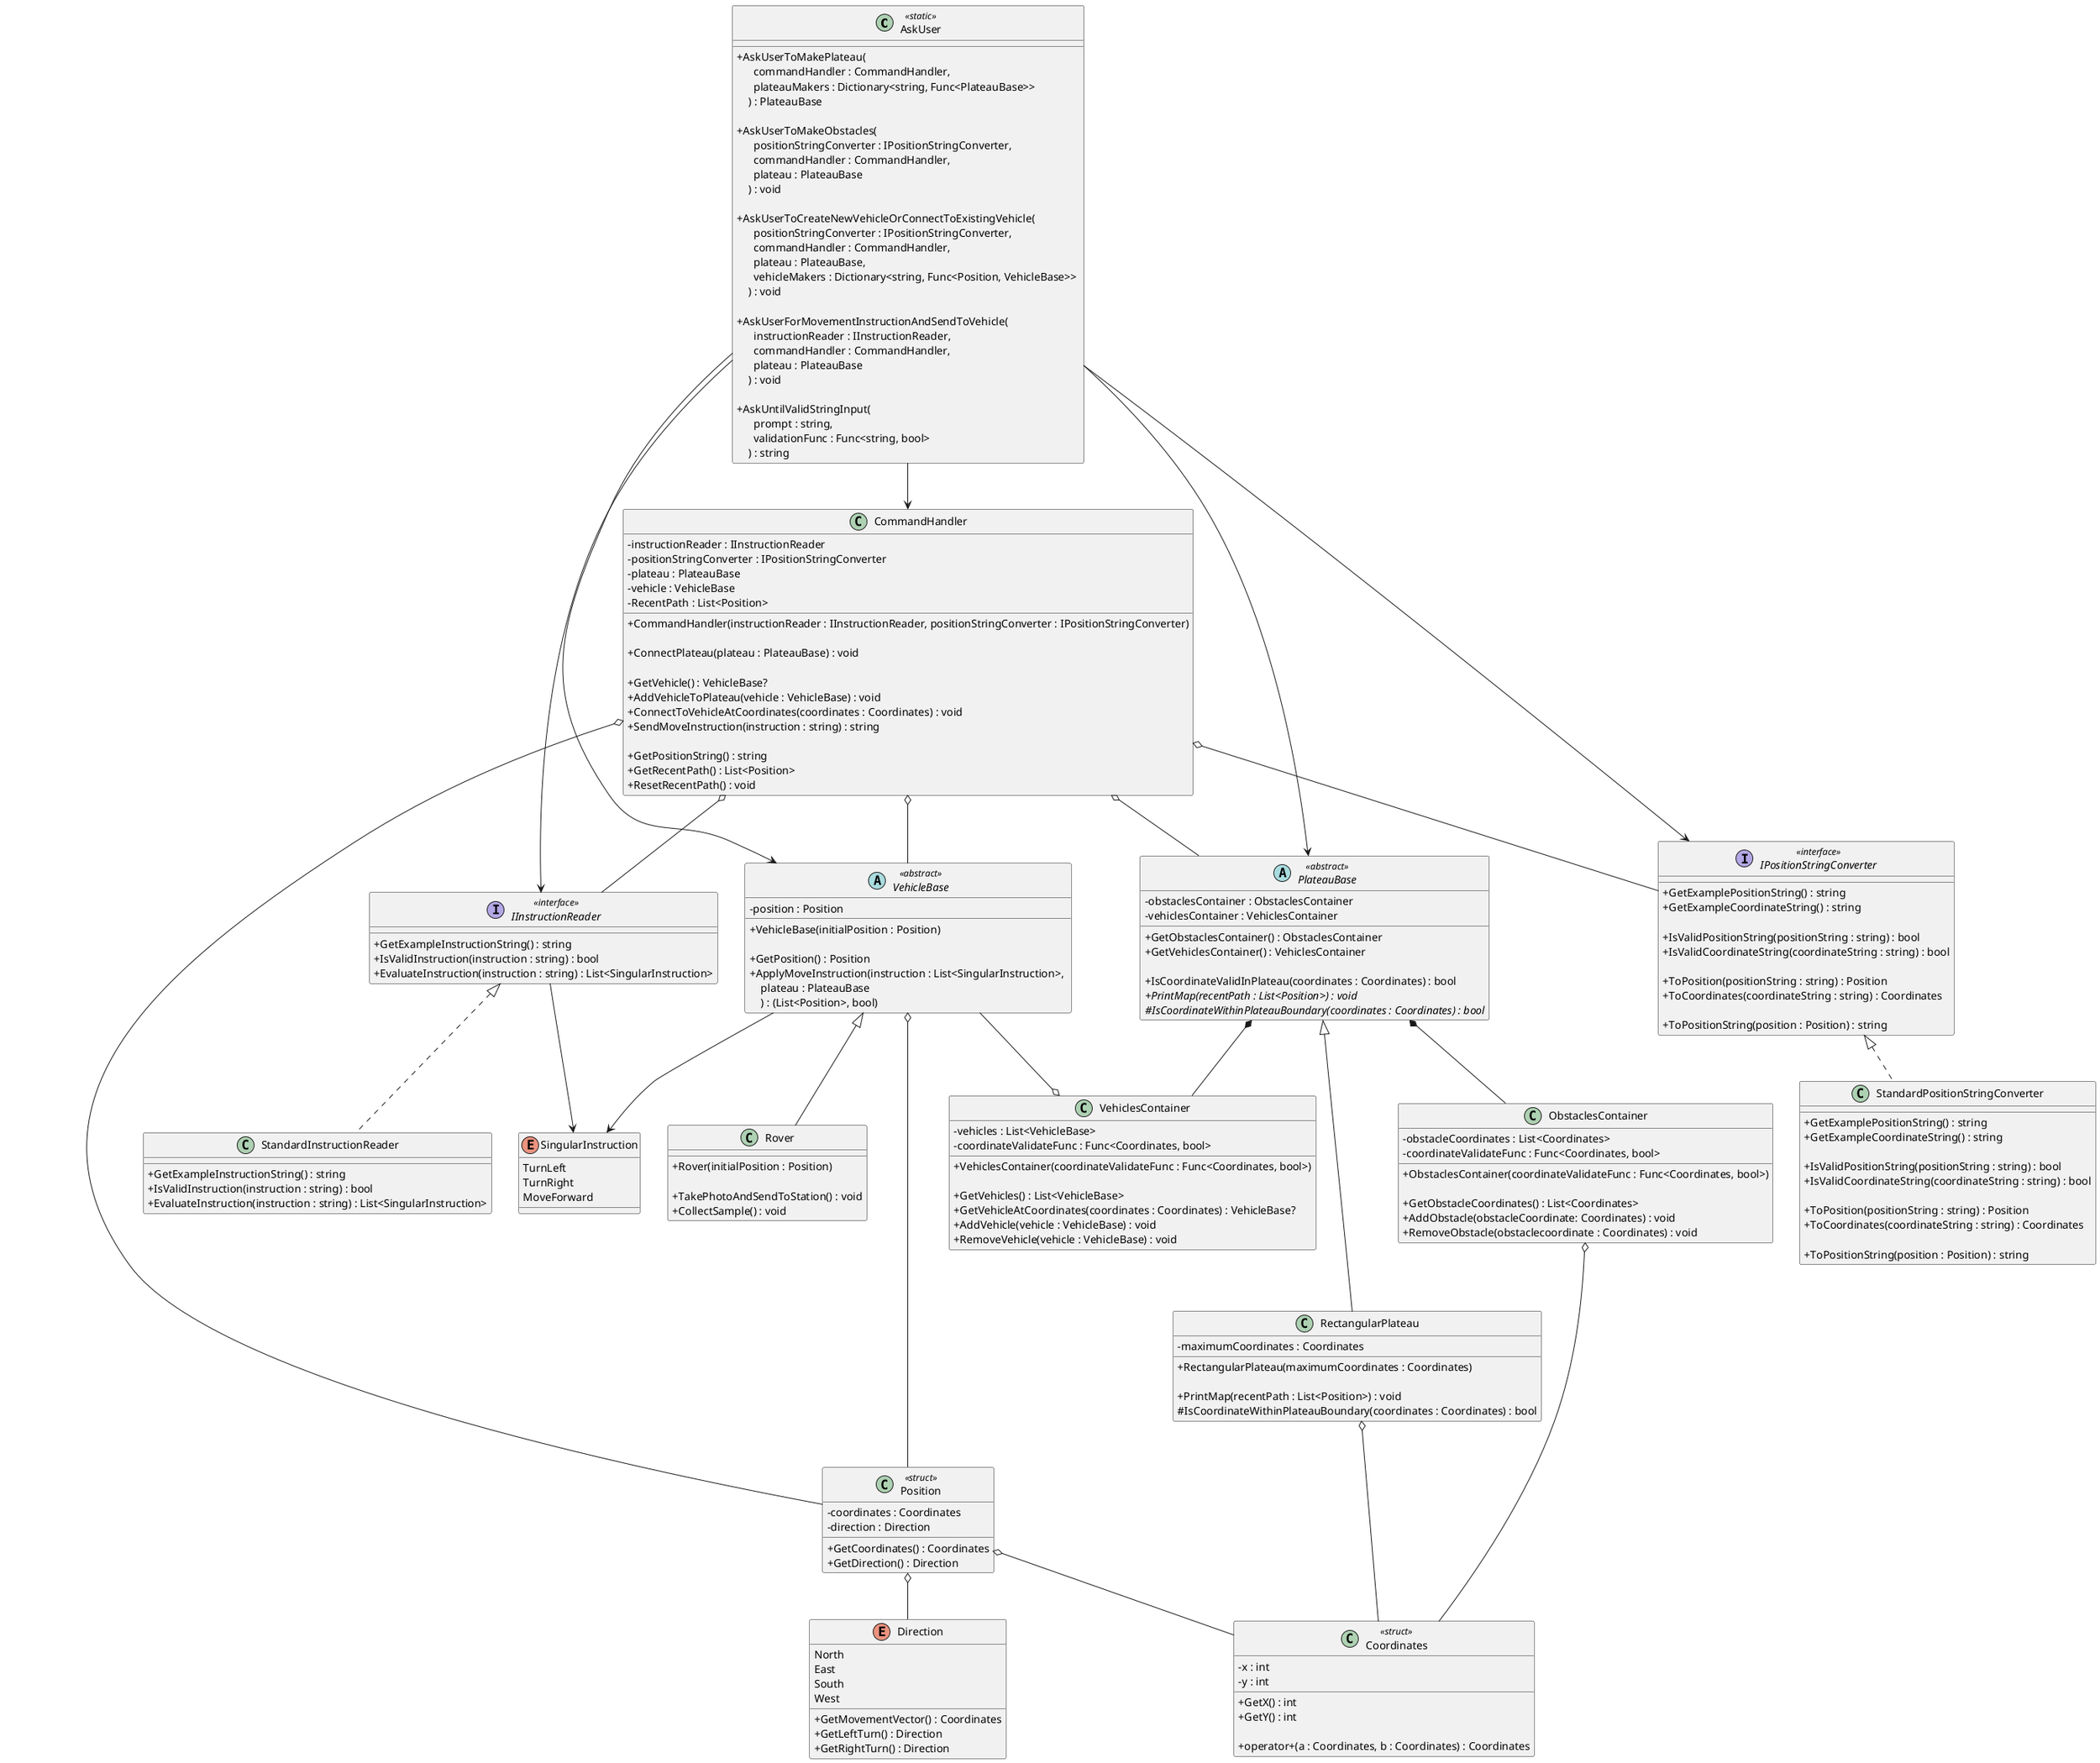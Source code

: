 @startuml "Mars Rover Challenge"
skinparam classAttributeIconSize 0

class AskUser <<static>>
{
  + AskUserToMakePlateau(\n\
      commandHandler : CommandHandler, \n\
      plateauMakers : Dictionary<string, Func<PlateauBase>> \n\
    ) : PlateauBase
  
  + AskUserToMakeObstacles(\n\
      positionStringConverter : IPositionStringConverter, \n\
      commandHandler : CommandHandler, \n\
      plateau : PlateauBase \n\
    ) : void
  
  + AskUserToCreateNewVehicleOrConnectToExistingVehicle( \n\
      positionStringConverter : IPositionStringConverter, \n\
      commandHandler : CommandHandler, \n\
      plateau : PlateauBase, \n\
      vehicleMakers : Dictionary<string, Func<Position, VehicleBase>> \n\
    ) : void

  + AskUserForMovementInstructionAndSendToVehicle( \n\
      instructionReader : IInstructionReader, \n\
      commandHandler : CommandHandler, \n\
      plateau : PlateauBase \n\
    ) : void
  
  + AskUntilValidStringInput(\n\
      prompt : string, \n\
      validationFunc : Func<string, bool> \n\
    ) : string
}

class CommandHandler
{
  - instructionReader : IInstructionReader
  - positionStringConverter : IPositionStringConverter
  - plateau : PlateauBase
  - vehicle : VehicleBase
  - RecentPath : List<Position>

  + CommandHandler(instructionReader : IInstructionReader, positionStringConverter : IPositionStringConverter)
  
  + ConnectPlateau(plateau : PlateauBase) : void

  + GetVehicle() : VehicleBase?
  + AddVehicleToPlateau(vehicle : VehicleBase) : void
  + ConnectToVehicleAtCoordinates(coordinates : Coordinates) : void
  + SendMoveInstruction(instruction : string) : string

  + GetPositionString() : string
  + GetRecentPath() : List<Position>
  + ResetRecentPath() : void
}

interface IInstructionReader <<interface>>
{
  + GetExampleInstructionString() : string
  + IsValidInstruction(instruction : string) : bool
  + EvaluateInstruction(instruction : string) : List<SingularInstruction>
}

enum SingularInstruction
{
  TurnLeft
  TurnRight
  MoveForward
}

class StandardInstructionReader
{
  + GetExampleInstructionString() : string
  + IsValidInstruction(instruction : string) : bool
  + EvaluateInstruction(instruction : string) : List<SingularInstruction>
}

class ObstaclesContainer
{
  - obstacleCoordinates : List<Coordinates>
  - coordinateValidateFunc : Func<Coordinates, bool>

  + ObstaclesContainer(coordinateValidateFunc : Func<Coordinates, bool>)

  + GetObstacleCoordinates() : List<Coordinates>
  + AddObstacle(obstacleCoordinate: Coordinates) : void
  + RemoveObstacle(obstaclecoordinate : Coordinates) : void
}

abstract PlateauBase <<abstract>>
{
  - obstaclesContainer : ObstaclesContainer
  - vehiclesContainer : VehiclesContainer

  + GetObstaclesContainer() : ObstaclesContainer
  + GetVehiclesContainer() : VehiclesContainer

  + IsCoordinateValidInPlateau(coordinates : Coordinates) : bool
  {abstract} + PrintMap(recentPath : List<Position>) : void
  {abstract} # IsCoordinateWithinPlateauBoundary(coordinates : Coordinates) : bool
}

class RectangularPlateau
{
  - maximumCoordinates : Coordinates

  + RectangularPlateau(maximumCoordinates : Coordinates)

  + PrintMap(recentPath : List<Position>) : void
  # IsCoordinateWithinPlateauBoundary(coordinates : Coordinates) : bool
}

class VehiclesContainer
{
  - vehicles : List<VehicleBase>
  - coordinateValidateFunc : Func<Coordinates, bool>

  + VehiclesContainer(coordinateValidateFunc : Func<Coordinates, bool>)

  + GetVehicles() : List<VehicleBase>
  + GetVehicleAtCoordinates(coordinates : Coordinates) : VehicleBase?
  + AddVehicle(vehicle : VehicleBase) : void
  + RemoveVehicle(vehicle : VehicleBase) : void
}

class Coordinates <<struct>>
{
  - x : int
  - y : int

  + GetX() : int
  + GetY() : int

  + operator+(a : Coordinates, b : Coordinates) : Coordinates
}

enum Direction
{
  North
  East
  South
  West

  + GetMovementVector() : Coordinates
  + GetLeftTurn() : Direction
  + GetRightTurn() : Direction
}

interface IPositionStringConverter <<interface>>
{
  + GetExamplePositionString() : string
  + GetExampleCoordinateString() : string

  + IsValidPositionString(positionString : string) : bool
  + IsValidCoordinateString(coordinateString : string) : bool

  + ToPosition(positionString : string) : Position
  + ToCoordinates(coordinateString : string) : Coordinates

  + ToPositionString(position : Position) : string
}

class Position <<struct>>
{
  - coordinates : Coordinates
  - direction : Direction

  + GetCoordinates() : Coordinates
  + GetDirection() : Direction
}

class StandardPositionStringConverter
{
  + GetExamplePositionString() : string
  + GetExampleCoordinateString() : string

  + IsValidPositionString(positionString : string) : bool
  + IsValidCoordinateString(coordinateString : string) : bool

  + ToPosition(positionString : string) : Position
  + ToCoordinates(coordinateString : string) : Coordinates

  + ToPositionString(position : Position) : string
}

class Rover
{
  + Rover(initialPosition : Position)

  + TakePhotoAndSendToStation() : void
  + CollectSample() : void
}

abstract VehicleBase <<abstract>>
{
  - position : Position

  + VehicleBase(initialPosition : Position)

  + GetPosition() : Position
  + ApplyMoveInstruction(instruction : List<SingularInstruction>, \n\
    plateau : PlateauBase \n\
    ) : (List<Position>, bool)
}

AskUser --> CommandHandler
AskUser --[norank]--> PlateauBase
AskUser --[norank]--> IPositionStringConverter
AskUser --l[norank]--> IInstructionReader
AskUser --l[norank]--> VehicleBase

CommandHandler o-- IInstructionReader
CommandHandler o-- IPositionStringConverter
CommandHandler o-- PlateauBase
CommandHandler o-- VehicleBase
CommandHandler o----- Position

IInstructionReader <|.. StandardInstructionReader 

VehicleBase <|-- Rover
VehicleBase o--- Position

IPositionStringConverter <|.. StandardPositionStringConverter

PlateauBase *-- ObstaclesContainer
PlateauBase *-- VehiclesContainer
PlateauBase <|--- RectangularPlateau

ObstaclesContainer o---- Coordinates
VehiclesContainer o-u- VehicleBase

Position o-- Direction
Position o-- Coordinates

IInstructionReader --> SingularInstruction
VehicleBase --> SingularInstruction

RectangularPlateau o-[norank]- Coordinates

@enduml